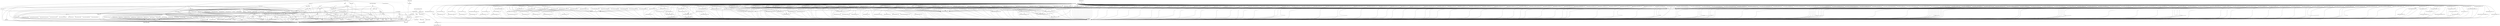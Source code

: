 digraph depends {
    node [shape=plaintext]
"angstrom-feed-configs" -> "opkg" [style=dotted]
"angstrom-packagegroup-boot" -> "angstrom-version"
"angstrom-packagegroup-boot" -> "packagegroup-boot"
"avahi-daemon" -> "base-files"
"avahi-daemon" -> "base-passwd"
"avahi-daemon" -> "libavahi-common3"
"avahi-daemon" -> "libavahi-core7"
"avahi-daemon" -> "libc6"
"avahi-daemon" -> "libcap2"
"avahi-daemon" -> "libdaemon0"
"avahi-daemon" -> "libdbus-1-3"
"avahi-daemon" -> "libexpat1"
"avahi-daemon" -> "libnss-mdns" [style=dotted]
"avahi-daemon" -> "shadow"
"avahi-utils" -> "libavahi-client3"
"avahi-utils" -> "libavahi-common3"
"avahi-utils" -> "libc6"
"bluez5" -> "libc6"
"bluez5" -> "libdbus-1-3"
"bluez5" -> "libglib-2.0-0"
"bluez5" -> "libreadline7"
"bluez5" -> "libudev1"
"busybox" -> "busybox-syslog" [style=dotted]
"busybox" -> "busybox-udhcpc" [style=dotted]
"busybox" -> "libc6"
"busybox" -> "update-alternatives-opkg"
"ca-certificates" -> "openssl"
"cpufreq-tweaks" -> "cpufrequtils"
"cpufrequtils" -> "libc6"
"dbus-1" -> "base-files"
"dbus-1" -> "base-passwd"
"dbus-1" -> "libc6"
"dbus-1" -> "libdbus-1-3"
"dbus-1" -> "libexpat1"
"dbus-1" -> "libsystemd0"
"dbus-1" -> "libx11-6"
"dbus-1" -> "shadow"
"e2fsprogs-e2fsck" -> "libblkid1"
"e2fsprogs-e2fsck" -> "libc6"
"e2fsprogs-e2fsck" -> "libcom-err2"
"e2fsprogs-e2fsck" -> "libe2p2"
"e2fsprogs-e2fsck" -> "libext2fs2"
"e2fsprogs-e2fsck" -> "libuuid1"
"fixmac" -> "ranpwd"
"htop" -> "libc6"
"htop" -> "libncursesw5"
"htop" -> "libtinfo5"
"htop" -> "ncurses-terminfo"
"iptables" -> "kernel-module-iptable-filter" [style=dotted]
"iptables" -> "kernel-module-iptable-nat" [style=dotted]
"iptables" -> "kernel-module-ip-tables" [style=dotted]
"iptables" -> "kernel-module-ipt-masquerade" [style=dotted]
"iptables" -> "kernel-module-nf-conntrack-ipv4" [style=dotted]
"iptables" -> "kernel-module-nf-conntrack" [style=dotted]
"iptables" -> "kernel-module-nf-defrag-ipv4" [style=dotted]
"iptables" -> "kernel-module-nf-nat" [style=dotted]
"iptables" -> "kernel-module-x-tables" [style=dotted]
"iptables" -> "libc6"
"iw" -> "libc6"
"iw" -> "libnl-3-200"
"iw" -> "libnl-genl-3-200"
"kernel-4.16.0" -> "kernel-image-4.16.0"
"kernel-image-4.16.0" -> "kernel-image-image-4.16.0"
"kernel" -> "kernel-4.16.0"
"kernel-module-8021q-4.16.0" -> "kernel-4.16.0"
"kernel-module-8021q-4.16.0" -> "kernel-module-garp-4.16.0"
"kernel-module-8021q-4.16.0" -> "kernel-module-mrp-4.16.0"
"kernel-module-adv7511-4.16.0" -> "kernel-4.16.0"
"kernel-module-adv7511-4.16.0" -> "kernel-module-cec-4.16.0"
"kernel-module-arc4-4.16.0" -> "kernel-4.16.0"
"kernel-module-asix-4.16.0" -> "kernel-4.16.0"
"kernel-module-asix-4.16.0" -> "kernel-module-usbnet-4.16.0"
"kernel-module-at25-4.16.0" -> "kernel-4.16.0"
"kernel-module-authenc-4.16.0" -> "kernel-4.16.0"
"kernel-module-authencesn-4.16.0" -> "kernel-4.16.0"
"kernel-module-authencesn-4.16.0" -> "kernel-module-authenc-4.16.0"
"kernel-module-ax88179-178a-4.16.0" -> "kernel-4.16.0"
"kernel-module-ax88179-178a-4.16.0" -> "kernel-module-usbnet-4.16.0"
"kernel-module-bluetooth-4.16.0" -> "kernel-4.16.0"
"kernel-module-bluetooth-4.16.0" -> "kernel-module-ecdh-generic-4.16.0"
"kernel-module-bluetooth-4.16.0" -> "kernel-module-rfkill-4.16.0"
"kernel-module-brcmfmac-4.16.0" -> "kernel-4.16.0"
"kernel-module-brcmfmac-4.16.0" -> "kernel-module-brcmutil-4.16.0"
"kernel-module-brcmfmac-4.16.0" -> "kernel-module-cfg80211-4.16.0"
"kernel-module-brcmutil-4.16.0" -> "kernel-4.16.0"
"kernel-module-bridge-4.16.0" -> "kernel-4.16.0"
"kernel-module-bridge-4.16.0" -> "kernel-module-ipv6-4.16.0"
"kernel-module-bridge-4.16.0" -> "kernel-module-llc-4.16.0"
"kernel-module-bridge-4.16.0" -> "kernel-module-stp-4.16.0"
"kernel-module-br-netfilter-4.16.0" -> "kernel-4.16.0"
"kernel-module-br-netfilter-4.16.0" -> "kernel-module-bridge-4.16.0"
"kernel-module-btrfs-4.16.0" -> "kernel-4.16.0"
"kernel-module-btrfs-4.16.0" -> "kernel-module-lzo-compress-4.16.0"
"kernel-module-btrfs-4.16.0" -> "kernel-module-raid6-pq-4.16.0"
"kernel-module-btrfs-4.16.0" -> "kernel-module-xor-4.16.0"
"kernel-module-btrfs-4.16.0" -> "kernel-module-zlib-deflate-4.16.0"
"kernel-module-btrfs-4.16.0" -> "kernel-module-zstd-compress-4.16.0"
"kernel-module-btrfs-4.16.0" -> "kernel-module-zstd-decompress-4.16.0"
"kernel-module-ccm-4.16.0" -> "kernel-4.16.0"
"kernel-module-cdc-ether-4.16.0" -> "kernel-4.16.0"
"kernel-module-cdc-ether-4.16.0" -> "kernel-module-usbnet-4.16.0"
"kernel-module-cdc-ncm-4.16.0" -> "kernel-4.16.0"
"kernel-module-cdc-ncm-4.16.0" -> "kernel-module-usbnet-4.16.0"
"kernel-module-cdc-subset-4.16.0" -> "kernel-4.16.0"
"kernel-module-cdc-subset-4.16.0" -> "kernel-module-usbnet-4.16.0"
"kernel-module-cec-4.16.0" -> "kernel-4.16.0"
"kernel-module-cfg80211-4.16.0" -> "kernel-4.16.0"
"kernel-module-cfg80211-4.16.0" -> "kernel-module-rfkill-4.16.0"
"kernel-module-ch7006-4.16.0" -> "kernel-4.16.0"
"kernel-module-cmac-4.16.0" -> "kernel-4.16.0"
"kernel-module-crypto-engine-4.16.0" -> "kernel-4.16.0"
"kernel-module-ctr-4.16.0" -> "kernel-4.16.0"
"kernel-module-cuse-4.16.0" -> "kernel-4.16.0"
"kernel-module-cuse-4.16.0" -> "kernel-module-fuse-4.16.0"
"kernel-module-dm9601-4.16.0" -> "kernel-4.16.0"
"kernel-module-dm9601-4.16.0" -> "kernel-module-usbnet-4.16.0"
"kernel-module-dvb-core-4.16.0" -> "kernel-4.16.0"
"kernel-module-ecb-4.16.0" -> "kernel-4.16.0"
"kernel-module-ecdh-generic-4.16.0" -> "kernel-4.16.0"
"kernel-module-fuse-4.16.0" -> "kernel-4.16.0"
"kernel-module-garp-4.16.0" -> "kernel-4.16.0"
"kernel-module-garp-4.16.0" -> "kernel-module-llc-4.16.0"
"kernel-module-garp-4.16.0" -> "kernel-module-stp-4.16.0"
"kernel-module-gcm-4.16.0" -> "kernel-4.16.0"
"kernel-module-ghash-generic-4.16.0" -> "kernel-4.16.0"
"kernel-module-gpu-sched-4.16.0" -> "kernel-4.16.0"
"kernel-module-hci-uart-4.16.0" -> "kernel-4.16.0"
"kernel-module-hci-uart-4.16.0" -> "kernel-module-bluetooth-4.16.0"
"kernel-module-hidp-4.16.0" -> "kernel-4.16.0"
"kernel-module-hidp-4.16.0" -> "kernel-module-bluetooth-4.16.0"
"kernel-module-ina2xx-4.16.0" -> "kernel-4.16.0"
"kernel-module-ip6table-filter-4.16.0" -> "kernel-4.16.0"
"kernel-module-ip6table-filter-4.16.0" -> "kernel-module-ip6-tables-4.16.0"
"kernel-module-ip6table-filter-4.16.0" -> "kernel-module-x-tables-4.16.0"
"kernel-module-ip6table-mangle-4.16.0" -> "kernel-4.16.0"
"kernel-module-ip6table-mangle-4.16.0" -> "kernel-module-ip6-tables-4.16.0"
"kernel-module-ip6table-mangle-4.16.0" -> "kernel-module-ipv6-4.16.0"
"kernel-module-ip6table-mangle-4.16.0" -> "kernel-module-x-tables-4.16.0"
"kernel-module-ip6table-nat-4.16.0" -> "kernel-4.16.0"
"kernel-module-ip6table-nat-4.16.0" -> "kernel-module-ip6-tables-4.16.0"
"kernel-module-ip6table-nat-4.16.0" -> "kernel-module-nf-nat-ipv6-4.16.0"
"kernel-module-ip6-tables-4.16.0" -> "kernel-4.16.0"
"kernel-module-ip6-tables-4.16.0" -> "kernel-module-x-tables-4.16.0"
"kernel-module-ip6t-masquerade-4.16.0" -> "kernel-4.16.0"
"kernel-module-ip6t-masquerade-4.16.0" -> "kernel-module-nf-conntrack-4.16.0"
"kernel-module-ip6t-masquerade-4.16.0" -> "kernel-module-nf-nat-masquerade-ipv6-4.16.0"
"kernel-module-ip6t-masquerade-4.16.0" -> "kernel-module-x-tables-4.16.0"
"kernel-module-ip6t-reject-4.16.0" -> "kernel-4.16.0"
"kernel-module-ip6t-reject-4.16.0" -> "kernel-module-nf-reject-ipv6-4.16.0"
"kernel-module-ip6t-reject-4.16.0" -> "kernel-module-x-tables-4.16.0"
"kernel-module-iptable-filter-4.16.0" -> "kernel-4.16.0"
"kernel-module-iptable-filter-4.16.0" -> "kernel-module-ip-tables-4.16.0"
"kernel-module-iptable-filter-4.16.0" -> "kernel-module-x-tables-4.16.0"
"kernel-module-iptable-mangle-4.16.0" -> "kernel-4.16.0"
"kernel-module-iptable-mangle-4.16.0" -> "kernel-module-ip-tables-4.16.0"
"kernel-module-iptable-mangle-4.16.0" -> "kernel-module-x-tables-4.16.0"
"kernel-module-iptable-nat-4.16.0" -> "kernel-4.16.0"
"kernel-module-iptable-nat-4.16.0" -> "kernel-module-ip-tables-4.16.0"
"kernel-module-iptable-nat-4.16.0" -> "kernel-module-nf-nat-ipv4-4.16.0"
"kernel-module-ip-tables-4.16.0" -> "kernel-4.16.0"
"kernel-module-ip-tables-4.16.0" -> "kernel-module-x-tables-4.16.0"
"kernel-module-ipt-masquerade-4.16.0" -> "kernel-4.16.0"
"kernel-module-ipt-masquerade-4.16.0" -> "kernel-module-nf-conntrack-4.16.0"
"kernel-module-ipt-masquerade-4.16.0" -> "kernel-module-nf-nat-masquerade-ipv4-4.16.0"
"kernel-module-ipt-masquerade-4.16.0" -> "kernel-module-x-tables-4.16.0"
"kernel-module-ipt-reject-4.16.0" -> "kernel-4.16.0"
"kernel-module-ipt-reject-4.16.0" -> "kernel-module-nf-reject-ipv4-4.16.0"
"kernel-module-ipt-reject-4.16.0" -> "kernel-module-x-tables-4.16.0"
"kernel-module-ip-tunnel-4.16.0" -> "kernel-4.16.0"
"kernel-module-ipv6-4.16.0" -> "kernel-4.16.0"
"kernel-module-ir-jvc-decoder-4.16.0" -> "kernel-4.16.0"
"kernel-module-ir-jvc-decoder-4.16.0" -> "kernel-module-rc-core-4.16.0"
"kernel-module-ir-kbd-i2c-4.16.0" -> "kernel-4.16.0"
"kernel-module-ir-kbd-i2c-4.16.0" -> "kernel-module-rc-core-4.16.0"
"kernel-module-ir-mce-kbd-decoder-4.16.0" -> "kernel-4.16.0"
"kernel-module-ir-mce-kbd-decoder-4.16.0" -> "kernel-module-rc-core-4.16.0"
"kernel-module-ir-nec-decoder-4.16.0" -> "kernel-4.16.0"
"kernel-module-ir-nec-decoder-4.16.0" -> "kernel-module-rc-core-4.16.0"
"kernel-module-ir-rc5-decoder-4.16.0" -> "kernel-4.16.0"
"kernel-module-ir-rc5-decoder-4.16.0" -> "kernel-module-rc-core-4.16.0"
"kernel-module-ir-rc6-decoder-4.16.0" -> "kernel-4.16.0"
"kernel-module-ir-rc6-decoder-4.16.0" -> "kernel-module-rc-core-4.16.0"
"kernel-module-ir-sanyo-decoder-4.16.0" -> "kernel-4.16.0"
"kernel-module-ir-sanyo-decoder-4.16.0" -> "kernel-module-rc-core-4.16.0"
"kernel-module-ir-sharp-decoder-4.16.0" -> "kernel-4.16.0"
"kernel-module-ir-sharp-decoder-4.16.0" -> "kernel-module-rc-core-4.16.0"
"kernel-module-ir-sony-decoder-4.16.0" -> "kernel-4.16.0"
"kernel-module-ir-sony-decoder-4.16.0" -> "kernel-module-rc-core-4.16.0"
"kernel-module-ir-xmp-decoder-4.16.0" -> "kernel-4.16.0"
"kernel-module-ir-xmp-decoder-4.16.0" -> "kernel-module-rc-core-4.16.0"
"kernel-module-libcrc32c-4.16.0" -> "kernel-4.16.0"
"kernel-module-lima-4.16.0" -> "kernel-4.16.0"
"kernel-module-lima-4.16.0" -> "kernel-module-gpu-sched-4.16.0"
"kernel-module-llc-4.16.0" -> "kernel-4.16.0"
"kernel-module-lm90-4.16.0" -> "kernel-4.16.0"
"kernel-module-lzo-compress-4.16.0" -> "kernel-4.16.0"
"kernel-module-mac80211-4.16.0" -> "kernel-4.16.0"
"kernel-module-mac80211-4.16.0" -> "kernel-module-cfg80211-4.16.0"
"kernel-module-macvlan-4.16.0" -> "kernel-4.16.0"
"kernel-module-macvtap-4.16.0" -> "kernel-4.16.0"
"kernel-module-macvtap-4.16.0" -> "kernel-module-macvlan-4.16.0"
"kernel-module-macvtap-4.16.0" -> "kernel-module-tap-4.16.0"
"kernel-module-mc44s803-4.16.0" -> "kernel-4.16.0"
"kernel-module-mcs7830-4.16.0" -> "kernel-4.16.0"
"kernel-module-mcs7830-4.16.0" -> "kernel-module-usbnet-4.16.0"
"kernel-module-media-4.16.0" -> "kernel-4.16.0"
"kernel-module-meson-gxbb-wdt-4.16.0" -> "kernel-4.16.0"
"kernel-module-meson-ir-4.16.0" -> "kernel-4.16.0"
"kernel-module-meson-ir-4.16.0" -> "kernel-module-rc-core-4.16.0"
"kernel-module-meson-rng-4.16.0" -> "kernel-4.16.0"
"kernel-module-meson-rng-4.16.0" -> "kernel-module-rng-core-4.16.0"
"kernel-module-meson-wdt-4.16.0" -> "kernel-4.16.0"
"kernel-module-mrp-4.16.0" -> "kernel-4.16.0"
"kernel-module-mt20xx-4.16.0" -> "kernel-4.16.0"
"kernel-module-nbd-4.16.0" -> "kernel-4.16.0"
"kernel-module-net1080-4.16.0" -> "kernel-4.16.0"
"kernel-module-net1080-4.16.0" -> "kernel-module-usbnet-4.16.0"
"kernel-module-nf-conntrack-4.16.0" -> "kernel-4.16.0"
"kernel-module-nf-conntrack-4.16.0" -> "kernel-module-libcrc32c-4.16.0"
"kernel-module-nf-conntrack-ipv4-4.16.0" -> "kernel-4.16.0"
"kernel-module-nf-conntrack-ipv4-4.16.0" -> "kernel-module-nf-conntrack-4.16.0"
"kernel-module-nf-conntrack-ipv4-4.16.0" -> "kernel-module-nf-defrag-ipv4-4.16.0"
"kernel-module-nf-conntrack-ipv6-4.16.0" -> "kernel-4.16.0"
"kernel-module-nf-conntrack-ipv6-4.16.0" -> "kernel-module-ipv6-4.16.0"
"kernel-module-nf-conntrack-ipv6-4.16.0" -> "kernel-module-nf-conntrack-4.16.0"
"kernel-module-nf-conntrack-ipv6-4.16.0" -> "kernel-module-nf-defrag-ipv6-4.16.0"
"kernel-module-nf-defrag-ipv4-4.16.0" -> "kernel-4.16.0"
"kernel-module-nf-defrag-ipv6-4.16.0" -> "kernel-4.16.0"
"kernel-module-nf-defrag-ipv6-4.16.0" -> "kernel-module-ipv6-4.16.0"
"kernel-module-nf-log-common-4.16.0" -> "kernel-4.16.0"
"kernel-module-nf-log-ipv4-4.16.0" -> "kernel-4.16.0"
"kernel-module-nf-log-ipv4-4.16.0" -> "kernel-module-nf-log-common-4.16.0"
"kernel-module-nf-log-ipv6-4.16.0" -> "kernel-4.16.0"
"kernel-module-nf-log-ipv6-4.16.0" -> "kernel-module-nf-log-common-4.16.0"
"kernel-module-nf-nat-4.16.0" -> "kernel-4.16.0"
"kernel-module-nf-nat-4.16.0" -> "kernel-module-libcrc32c-4.16.0"
"kernel-module-nf-nat-4.16.0" -> "kernel-module-nf-conntrack-4.16.0"
"kernel-module-nf-nat-ipv4-4.16.0" -> "kernel-4.16.0"
"kernel-module-nf-nat-ipv4-4.16.0" -> "kernel-module-nf-conntrack-4.16.0"
"kernel-module-nf-nat-ipv4-4.16.0" -> "kernel-module-nf-nat-4.16.0"
"kernel-module-nf-nat-ipv6-4.16.0" -> "kernel-4.16.0"
"kernel-module-nf-nat-ipv6-4.16.0" -> "kernel-module-ipv6-4.16.0"
"kernel-module-nf-nat-ipv6-4.16.0" -> "kernel-module-nf-conntrack-4.16.0"
"kernel-module-nf-nat-ipv6-4.16.0" -> "kernel-module-nf-nat-4.16.0"
"kernel-module-nf-nat-masquerade-ipv4-4.16.0" -> "kernel-4.16.0"
"kernel-module-nf-nat-masquerade-ipv4-4.16.0" -> "kernel-module-nf-conntrack-4.16.0"
"kernel-module-nf-nat-masquerade-ipv4-4.16.0" -> "kernel-module-nf-nat-4.16.0"
"kernel-module-nf-nat-masquerade-ipv6-4.16.0" -> "kernel-4.16.0"
"kernel-module-nf-nat-masquerade-ipv6-4.16.0" -> "kernel-module-ipv6-4.16.0"
"kernel-module-nf-nat-masquerade-ipv6-4.16.0" -> "kernel-module-nf-conntrack-4.16.0"
"kernel-module-nf-nat-masquerade-ipv6-4.16.0" -> "kernel-module-nf-nat-4.16.0"
"kernel-module-nf-reject-ipv4-4.16.0" -> "kernel-4.16.0"
"kernel-module-nf-reject-ipv6-4.16.0" -> "kernel-4.16.0"
"kernel-module-nf-reject-ipv6-4.16.0" -> "kernel-module-ipv6-4.16.0"
"kernel-module-nfs-layout-flexfiles-4.16.0" -> "kernel-4.16.0"
"kernel-module-overlay-4.16.0" -> "kernel-4.16.0"
"kernel-module-p8022-4.16.0" -> "kernel-4.16.0"
"kernel-module-p8022-4.16.0" -> "kernel-module-llc-4.16.0"
"kernel-module-pegasus-4.16.0" -> "kernel-4.16.0"
"kernel-module-plusb-4.16.0" -> "kernel-4.16.0"
"kernel-module-plusb-4.16.0" -> "kernel-module-usbnet-4.16.0"
"kernel-module-psnap-4.16.0" -> "kernel-4.16.0"
"kernel-module-psnap-4.16.0" -> "kernel-module-llc-4.16.0"
"kernel-module-pwm-meson-4.16.0" -> "kernel-4.16.0"
"kernel-module-r8152-4.16.0" -> "kernel-4.16.0"
"kernel-module-raid6-pq-4.16.0" -> "kernel-4.16.0"
"kernel-module-rc-adstech-dvb-t-pci-4.16.0" -> "kernel-4.16.0"
"kernel-module-rc-adstech-dvb-t-pci-4.16.0" -> "kernel-module-rc-core-4.16.0"
"kernel-module-rc-alink-dtu-m-4.16.0" -> "kernel-4.16.0"
"kernel-module-rc-alink-dtu-m-4.16.0" -> "kernel-module-rc-core-4.16.0"
"kernel-module-rc-anysee-4.16.0" -> "kernel-4.16.0"
"kernel-module-rc-anysee-4.16.0" -> "kernel-module-rc-core-4.16.0"
"kernel-module-rc-apac-viewcomp-4.16.0" -> "kernel-4.16.0"
"kernel-module-rc-apac-viewcomp-4.16.0" -> "kernel-module-rc-core-4.16.0"
"kernel-module-rc-astrometa-t2hybrid-4.16.0" -> "kernel-4.16.0"
"kernel-module-rc-astrometa-t2hybrid-4.16.0" -> "kernel-module-rc-core-4.16.0"
"kernel-module-rc-asus-pc39-4.16.0" -> "kernel-4.16.0"
"kernel-module-rc-asus-pc39-4.16.0" -> "kernel-module-rc-core-4.16.0"
"kernel-module-rc-asus-ps3-100-4.16.0" -> "kernel-4.16.0"
"kernel-module-rc-asus-ps3-100-4.16.0" -> "kernel-module-rc-core-4.16.0"
"kernel-module-rc-ati-tv-wonder-hd-600-4.16.0" -> "kernel-4.16.0"
"kernel-module-rc-ati-tv-wonder-hd-600-4.16.0" -> "kernel-module-rc-core-4.16.0"
"kernel-module-rc-ati-x10-4.16.0" -> "kernel-4.16.0"
"kernel-module-rc-ati-x10-4.16.0" -> "kernel-module-rc-core-4.16.0"
"kernel-module-rc-avermedia-4.16.0" -> "kernel-4.16.0"
"kernel-module-rc-avermedia-4.16.0" -> "kernel-module-rc-core-4.16.0"
"kernel-module-rc-avermedia-a16d-4.16.0" -> "kernel-4.16.0"
"kernel-module-rc-avermedia-a16d-4.16.0" -> "kernel-module-rc-core-4.16.0"
"kernel-module-rc-avermedia-cardbus-4.16.0" -> "kernel-4.16.0"
"kernel-module-rc-avermedia-cardbus-4.16.0" -> "kernel-module-rc-core-4.16.0"
"kernel-module-rc-avermedia-dvbt-4.16.0" -> "kernel-4.16.0"
"kernel-module-rc-avermedia-dvbt-4.16.0" -> "kernel-module-rc-core-4.16.0"
"kernel-module-rc-avermedia-m135a-4.16.0" -> "kernel-4.16.0"
"kernel-module-rc-avermedia-m135a-4.16.0" -> "kernel-module-rc-core-4.16.0"
"kernel-module-rc-avermedia-m733a-rm-k6-4.16.0" -> "kernel-4.16.0"
"kernel-module-rc-avermedia-m733a-rm-k6-4.16.0" -> "kernel-module-rc-core-4.16.0"
"kernel-module-rc-avermedia-rm-ks-4.16.0" -> "kernel-4.16.0"
"kernel-module-rc-avermedia-rm-ks-4.16.0" -> "kernel-module-rc-core-4.16.0"
"kernel-module-rc-avertv-303-4.16.0" -> "kernel-4.16.0"
"kernel-module-rc-avertv-303-4.16.0" -> "kernel-module-rc-core-4.16.0"
"kernel-module-rc-azurewave-ad-tu700-4.16.0" -> "kernel-4.16.0"
"kernel-module-rc-azurewave-ad-tu700-4.16.0" -> "kernel-module-rc-core-4.16.0"
"kernel-module-rc-behold-4.16.0" -> "kernel-4.16.0"
"kernel-module-rc-behold-4.16.0" -> "kernel-module-rc-core-4.16.0"
"kernel-module-rc-behold-columbus-4.16.0" -> "kernel-4.16.0"
"kernel-module-rc-behold-columbus-4.16.0" -> "kernel-module-rc-core-4.16.0"
"kernel-module-rc-budget-ci-old-4.16.0" -> "kernel-4.16.0"
"kernel-module-rc-budget-ci-old-4.16.0" -> "kernel-module-rc-core-4.16.0"
"kernel-module-rc-cec-4.16.0" -> "kernel-4.16.0"
"kernel-module-rc-cec-4.16.0" -> "kernel-module-rc-core-4.16.0"
"kernel-module-rc-cinergy-1400-4.16.0" -> "kernel-4.16.0"
"kernel-module-rc-cinergy-1400-4.16.0" -> "kernel-module-rc-core-4.16.0"
"kernel-module-rc-cinergy-4.16.0" -> "kernel-4.16.0"
"kernel-module-rc-cinergy-4.16.0" -> "kernel-module-rc-core-4.16.0"
"kernel-module-rc-core-4.16.0" -> "kernel-4.16.0"
"kernel-module-rc-d680-dmb-4.16.0" -> "kernel-4.16.0"
"kernel-module-rc-d680-dmb-4.16.0" -> "kernel-module-rc-core-4.16.0"
"kernel-module-rc-delock-61959-4.16.0" -> "kernel-4.16.0"
"kernel-module-rc-delock-61959-4.16.0" -> "kernel-module-rc-core-4.16.0"
"kernel-module-rc-dib0700-nec-4.16.0" -> "kernel-4.16.0"
"kernel-module-rc-dib0700-nec-4.16.0" -> "kernel-module-rc-core-4.16.0"
"kernel-module-rc-dib0700-rc5-4.16.0" -> "kernel-4.16.0"
"kernel-module-rc-dib0700-rc5-4.16.0" -> "kernel-module-rc-core-4.16.0"
"kernel-module-rc-digitalnow-tinytwin-4.16.0" -> "kernel-4.16.0"
"kernel-module-rc-digitalnow-tinytwin-4.16.0" -> "kernel-module-rc-core-4.16.0"
"kernel-module-rc-digittrade-4.16.0" -> "kernel-4.16.0"
"kernel-module-rc-digittrade-4.16.0" -> "kernel-module-rc-core-4.16.0"
"kernel-module-rc-dm1105-nec-4.16.0" -> "kernel-4.16.0"
"kernel-module-rc-dm1105-nec-4.16.0" -> "kernel-module-rc-core-4.16.0"
"kernel-module-rc-dntv-live-dvb-t-4.16.0" -> "kernel-4.16.0"
"kernel-module-rc-dntv-live-dvb-t-4.16.0" -> "kernel-module-rc-core-4.16.0"
"kernel-module-rc-dntv-live-dvbt-pro-4.16.0" -> "kernel-4.16.0"
"kernel-module-rc-dntv-live-dvbt-pro-4.16.0" -> "kernel-module-rc-core-4.16.0"
"kernel-module-rc-dtt200u-4.16.0" -> "kernel-4.16.0"
"kernel-module-rc-dtt200u-4.16.0" -> "kernel-module-rc-core-4.16.0"
"kernel-module-rc-dvbsky-4.16.0" -> "kernel-4.16.0"
"kernel-module-rc-dvbsky-4.16.0" -> "kernel-module-rc-core-4.16.0"
"kernel-module-rc-dvico-mce-4.16.0" -> "kernel-4.16.0"
"kernel-module-rc-dvico-mce-4.16.0" -> "kernel-module-rc-core-4.16.0"
"kernel-module-rc-dvico-portable-4.16.0" -> "kernel-4.16.0"
"kernel-module-rc-dvico-portable-4.16.0" -> "kernel-module-rc-core-4.16.0"
"kernel-module-rc-em-terratec-4.16.0" -> "kernel-4.16.0"
"kernel-module-rc-em-terratec-4.16.0" -> "kernel-module-rc-core-4.16.0"
"kernel-module-rc-encore-enltv2-4.16.0" -> "kernel-4.16.0"
"kernel-module-rc-encore-enltv2-4.16.0" -> "kernel-module-rc-core-4.16.0"
"kernel-module-rc-encore-enltv-4.16.0" -> "kernel-4.16.0"
"kernel-module-rc-encore-enltv-4.16.0" -> "kernel-module-rc-core-4.16.0"
"kernel-module-rc-encore-enltv-fm53-4.16.0" -> "kernel-4.16.0"
"kernel-module-rc-encore-enltv-fm53-4.16.0" -> "kernel-module-rc-core-4.16.0"
"kernel-module-rc-evga-indtube-4.16.0" -> "kernel-4.16.0"
"kernel-module-rc-evga-indtube-4.16.0" -> "kernel-module-rc-core-4.16.0"
"kernel-module-rc-eztv-4.16.0" -> "kernel-4.16.0"
"kernel-module-rc-eztv-4.16.0" -> "kernel-module-rc-core-4.16.0"
"kernel-module-rc-flydvb-4.16.0" -> "kernel-4.16.0"
"kernel-module-rc-flydvb-4.16.0" -> "kernel-module-rc-core-4.16.0"
"kernel-module-rc-flyvideo-4.16.0" -> "kernel-4.16.0"
"kernel-module-rc-flyvideo-4.16.0" -> "kernel-module-rc-core-4.16.0"
"kernel-module-rc-fusionhdtv-mce-4.16.0" -> "kernel-4.16.0"
"kernel-module-rc-fusionhdtv-mce-4.16.0" -> "kernel-module-rc-core-4.16.0"
"kernel-module-rc-gadmei-rm008z-4.16.0" -> "kernel-4.16.0"
"kernel-module-rc-gadmei-rm008z-4.16.0" -> "kernel-module-rc-core-4.16.0"
"kernel-module-rc-geekbox-4.16.0" -> "kernel-4.16.0"
"kernel-module-rc-geekbox-4.16.0" -> "kernel-module-rc-core-4.16.0"
"kernel-module-rc-genius-tvgo-a11mce-4.16.0" -> "kernel-4.16.0"
"kernel-module-rc-genius-tvgo-a11mce-4.16.0" -> "kernel-module-rc-core-4.16.0"
"kernel-module-rc-gotview7135-4.16.0" -> "kernel-4.16.0"
"kernel-module-rc-gotview7135-4.16.0" -> "kernel-module-rc-core-4.16.0"
"kernel-module-rc-hauppauge-4.16.0" -> "kernel-4.16.0"
"kernel-module-rc-hauppauge-4.16.0" -> "kernel-module-rc-core-4.16.0"
"kernel-module-rc-hisi-poplar-4.16.0" -> "kernel-4.16.0"
"kernel-module-rc-hisi-poplar-4.16.0" -> "kernel-module-rc-core-4.16.0"
"kernel-module-rc-hisi-tv-demo-4.16.0" -> "kernel-4.16.0"
"kernel-module-rc-hisi-tv-demo-4.16.0" -> "kernel-module-rc-core-4.16.0"
"kernel-module-rc-imon-mce-4.16.0" -> "kernel-4.16.0"
"kernel-module-rc-imon-mce-4.16.0" -> "kernel-module-rc-core-4.16.0"
"kernel-module-rc-imon-pad-4.16.0" -> "kernel-4.16.0"
"kernel-module-rc-imon-pad-4.16.0" -> "kernel-module-rc-core-4.16.0"
"kernel-module-rc-iodata-bctv7e-4.16.0" -> "kernel-4.16.0"
"kernel-module-rc-iodata-bctv7e-4.16.0" -> "kernel-module-rc-core-4.16.0"
"kernel-module-rc-it913x-v1-4.16.0" -> "kernel-4.16.0"
"kernel-module-rc-it913x-v1-4.16.0" -> "kernel-module-rc-core-4.16.0"
"kernel-module-rc-it913x-v2-4.16.0" -> "kernel-4.16.0"
"kernel-module-rc-it913x-v2-4.16.0" -> "kernel-module-rc-core-4.16.0"
"kernel-module-rc-kaiomy-4.16.0" -> "kernel-4.16.0"
"kernel-module-rc-kaiomy-4.16.0" -> "kernel-module-rc-core-4.16.0"
"kernel-module-rc-kworld-315u-4.16.0" -> "kernel-4.16.0"
"kernel-module-rc-kworld-315u-4.16.0" -> "kernel-module-rc-core-4.16.0"
"kernel-module-rc-kworld-pc150u-4.16.0" -> "kernel-4.16.0"
"kernel-module-rc-kworld-pc150u-4.16.0" -> "kernel-module-rc-core-4.16.0"
"kernel-module-rc-kworld-plus-tv-analog-4.16.0" -> "kernel-4.16.0"
"kernel-module-rc-kworld-plus-tv-analog-4.16.0" -> "kernel-module-rc-core-4.16.0"
"kernel-module-rc-leadtek-y04g0051-4.16.0" -> "kernel-4.16.0"
"kernel-module-rc-leadtek-y04g0051-4.16.0" -> "kernel-module-rc-core-4.16.0"
"kernel-module-rc-lme2510-4.16.0" -> "kernel-4.16.0"
"kernel-module-rc-lme2510-4.16.0" -> "kernel-module-rc-core-4.16.0"
"kernel-module-rc-manli-4.16.0" -> "kernel-4.16.0"
"kernel-module-rc-manli-4.16.0" -> "kernel-module-rc-core-4.16.0"
"kernel-module-rc-medion-x10-4.16.0" -> "kernel-4.16.0"
"kernel-module-rc-medion-x10-4.16.0" -> "kernel-module-rc-core-4.16.0"
"kernel-module-rc-medion-x10-digitainer-4.16.0" -> "kernel-4.16.0"
"kernel-module-rc-medion-x10-digitainer-4.16.0" -> "kernel-module-rc-core-4.16.0"
"kernel-module-rc-medion-x10-or2x-4.16.0" -> "kernel-4.16.0"
"kernel-module-rc-medion-x10-or2x-4.16.0" -> "kernel-module-rc-core-4.16.0"
"kernel-module-rc-msi-digivox-ii-4.16.0" -> "kernel-4.16.0"
"kernel-module-rc-msi-digivox-ii-4.16.0" -> "kernel-module-rc-core-4.16.0"
"kernel-module-rc-msi-digivox-iii-4.16.0" -> "kernel-4.16.0"
"kernel-module-rc-msi-digivox-iii-4.16.0" -> "kernel-module-rc-core-4.16.0"
"kernel-module-rc-msi-tvanywhere-4.16.0" -> "kernel-4.16.0"
"kernel-module-rc-msi-tvanywhere-4.16.0" -> "kernel-module-rc-core-4.16.0"
"kernel-module-rc-msi-tvanywhere-plus-4.16.0" -> "kernel-4.16.0"
"kernel-module-rc-msi-tvanywhere-plus-4.16.0" -> "kernel-module-rc-core-4.16.0"
"kernel-module-rc-nebula-4.16.0" -> "kernel-4.16.0"
"kernel-module-rc-nebula-4.16.0" -> "kernel-module-rc-core-4.16.0"
"kernel-module-rc-nec-terratec-cinergy-xs-4.16.0" -> "kernel-4.16.0"
"kernel-module-rc-nec-terratec-cinergy-xs-4.16.0" -> "kernel-module-rc-core-4.16.0"
"kernel-module-rc-norwood-4.16.0" -> "kernel-4.16.0"
"kernel-module-rc-norwood-4.16.0" -> "kernel-module-rc-core-4.16.0"
"kernel-module-rc-npgtech-4.16.0" -> "kernel-4.16.0"
"kernel-module-rc-npgtech-4.16.0" -> "kernel-module-rc-core-4.16.0"
"kernel-module-rc-pctv-sedna-4.16.0" -> "kernel-4.16.0"
"kernel-module-rc-pctv-sedna-4.16.0" -> "kernel-module-rc-core-4.16.0"
"kernel-module-rc-pinnacle-color-4.16.0" -> "kernel-4.16.0"
"kernel-module-rc-pinnacle-color-4.16.0" -> "kernel-module-rc-core-4.16.0"
"kernel-module-rc-pinnacle-grey-4.16.0" -> "kernel-4.16.0"
"kernel-module-rc-pinnacle-grey-4.16.0" -> "kernel-module-rc-core-4.16.0"
"kernel-module-rc-pinnacle-pctv-hd-4.16.0" -> "kernel-4.16.0"
"kernel-module-rc-pinnacle-pctv-hd-4.16.0" -> "kernel-module-rc-core-4.16.0"
"kernel-module-rc-pixelview-002t-4.16.0" -> "kernel-4.16.0"
"kernel-module-rc-pixelview-002t-4.16.0" -> "kernel-module-rc-core-4.16.0"
"kernel-module-rc-pixelview-4.16.0" -> "kernel-4.16.0"
"kernel-module-rc-pixelview-4.16.0" -> "kernel-module-rc-core-4.16.0"
"kernel-module-rc-pixelview-mk12-4.16.0" -> "kernel-4.16.0"
"kernel-module-rc-pixelview-mk12-4.16.0" -> "kernel-module-rc-core-4.16.0"
"kernel-module-rc-pixelview-new-4.16.0" -> "kernel-4.16.0"
"kernel-module-rc-pixelview-new-4.16.0" -> "kernel-module-rc-core-4.16.0"
"kernel-module-rc-powercolor-real-angel-4.16.0" -> "kernel-4.16.0"
"kernel-module-rc-powercolor-real-angel-4.16.0" -> "kernel-module-rc-core-4.16.0"
"kernel-module-rc-proteus-2309-4.16.0" -> "kernel-4.16.0"
"kernel-module-rc-proteus-2309-4.16.0" -> "kernel-module-rc-core-4.16.0"
"kernel-module-rc-purpletv-4.16.0" -> "kernel-4.16.0"
"kernel-module-rc-purpletv-4.16.0" -> "kernel-module-rc-core-4.16.0"
"kernel-module-rc-pv951-4.16.0" -> "kernel-4.16.0"
"kernel-module-rc-pv951-4.16.0" -> "kernel-module-rc-core-4.16.0"
"kernel-module-rc-rc6-mce-4.16.0" -> "kernel-4.16.0"
"kernel-module-rc-rc6-mce-4.16.0" -> "kernel-module-rc-core-4.16.0"
"kernel-module-rc-real-audio-220-32-keys-4.16.0" -> "kernel-4.16.0"
"kernel-module-rc-real-audio-220-32-keys-4.16.0" -> "kernel-module-rc-core-4.16.0"
"kernel-module-rc-reddo-4.16.0" -> "kernel-4.16.0"
"kernel-module-rc-reddo-4.16.0" -> "kernel-module-rc-core-4.16.0"
"kernel-module-rc-snapstream-firefly-4.16.0" -> "kernel-4.16.0"
"kernel-module-rc-snapstream-firefly-4.16.0" -> "kernel-module-rc-core-4.16.0"
"kernel-module-rc-streamzap-4.16.0" -> "kernel-4.16.0"
"kernel-module-rc-streamzap-4.16.0" -> "kernel-module-rc-core-4.16.0"
"kernel-module-rc-su3000-4.16.0" -> "kernel-4.16.0"
"kernel-module-rc-su3000-4.16.0" -> "kernel-module-rc-core-4.16.0"
"kernel-module-rc-tango-4.16.0" -> "kernel-4.16.0"
"kernel-module-rc-tango-4.16.0" -> "kernel-module-rc-core-4.16.0"
"kernel-module-rc-tbs-nec-4.16.0" -> "kernel-4.16.0"
"kernel-module-rc-tbs-nec-4.16.0" -> "kernel-module-rc-core-4.16.0"
"kernel-module-rc-technisat-ts35-4.16.0" -> "kernel-4.16.0"
"kernel-module-rc-technisat-ts35-4.16.0" -> "kernel-module-rc-core-4.16.0"
"kernel-module-rc-technisat-usb2-4.16.0" -> "kernel-4.16.0"
"kernel-module-rc-technisat-usb2-4.16.0" -> "kernel-module-rc-core-4.16.0"
"kernel-module-rc-terratec-cinergy-c-pci-4.16.0" -> "kernel-4.16.0"
"kernel-module-rc-terratec-cinergy-c-pci-4.16.0" -> "kernel-module-rc-core-4.16.0"
"kernel-module-rc-terratec-cinergy-s2-hd-4.16.0" -> "kernel-4.16.0"
"kernel-module-rc-terratec-cinergy-s2-hd-4.16.0" -> "kernel-module-rc-core-4.16.0"
"kernel-module-rc-terratec-cinergy-xs-4.16.0" -> "kernel-4.16.0"
"kernel-module-rc-terratec-cinergy-xs-4.16.0" -> "kernel-module-rc-core-4.16.0"
"kernel-module-rc-terratec-slim-2-4.16.0" -> "kernel-4.16.0"
"kernel-module-rc-terratec-slim-2-4.16.0" -> "kernel-module-rc-core-4.16.0"
"kernel-module-rc-terratec-slim-4.16.0" -> "kernel-4.16.0"
"kernel-module-rc-terratec-slim-4.16.0" -> "kernel-module-rc-core-4.16.0"
"kernel-module-rc-tevii-nec-4.16.0" -> "kernel-4.16.0"
"kernel-module-rc-tevii-nec-4.16.0" -> "kernel-module-rc-core-4.16.0"
"kernel-module-rc-tivo-4.16.0" -> "kernel-4.16.0"
"kernel-module-rc-tivo-4.16.0" -> "kernel-module-rc-core-4.16.0"
"kernel-module-rc-total-media-in-hand-02-4.16.0" -> "kernel-4.16.0"
"kernel-module-rc-total-media-in-hand-02-4.16.0" -> "kernel-module-rc-core-4.16.0"
"kernel-module-rc-total-media-in-hand-4.16.0" -> "kernel-4.16.0"
"kernel-module-rc-total-media-in-hand-4.16.0" -> "kernel-module-rc-core-4.16.0"
"kernel-module-rc-trekstor-4.16.0" -> "kernel-4.16.0"
"kernel-module-rc-trekstor-4.16.0" -> "kernel-module-rc-core-4.16.0"
"kernel-module-rc-tt-1500-4.16.0" -> "kernel-4.16.0"
"kernel-module-rc-tt-1500-4.16.0" -> "kernel-module-rc-core-4.16.0"
"kernel-module-rc-twinhan1027-4.16.0" -> "kernel-4.16.0"
"kernel-module-rc-twinhan1027-4.16.0" -> "kernel-module-rc-core-4.16.0"
"kernel-module-rc-twinhan-dtv-cab-ci-4.16.0" -> "kernel-4.16.0"
"kernel-module-rc-twinhan-dtv-cab-ci-4.16.0" -> "kernel-module-rc-core-4.16.0"
"kernel-module-rc-videomate-m1f-4.16.0" -> "kernel-4.16.0"
"kernel-module-rc-videomate-m1f-4.16.0" -> "kernel-module-rc-core-4.16.0"
"kernel-module-rc-videomate-s350-4.16.0" -> "kernel-4.16.0"
"kernel-module-rc-videomate-s350-4.16.0" -> "kernel-module-rc-core-4.16.0"
"kernel-module-rc-videomate-tv-pvr-4.16.0" -> "kernel-4.16.0"
"kernel-module-rc-videomate-tv-pvr-4.16.0" -> "kernel-module-rc-core-4.16.0"
"kernel-module-rc-winfast-4.16.0" -> "kernel-4.16.0"
"kernel-module-rc-winfast-4.16.0" -> "kernel-module-rc-core-4.16.0"
"kernel-module-rc-winfast-usbii-deluxe-4.16.0" -> "kernel-4.16.0"
"kernel-module-rc-winfast-usbii-deluxe-4.16.0" -> "kernel-module-rc-core-4.16.0"
"kernel-module-rc-zx-irdec-4.16.0" -> "kernel-4.16.0"
"kernel-module-rc-zx-irdec-4.16.0" -> "kernel-module-rc-core-4.16.0"
"kernel-module-realtek-4.16.0" -> "kernel-4.16.0"
"kernel-module-rfkill-4.16.0" -> "kernel-4.16.0"
"kernel-module-rng-core-4.16.0" -> "kernel-4.16.0"
"kernel-module-rtc-rk808-4.16.0" -> "kernel-4.16.0"
"kernel-module-rtl8150-4.16.0" -> "kernel-4.16.0"
"kernel-module-seqiv-4.16.0" -> "kernel-4.16.0"
"kernel-module-sil164-4.16.0" -> "kernel-4.16.0"
"kernel-module-sit-4.16.0" -> "kernel-4.16.0"
"kernel-module-sit-4.16.0" -> "kernel-module-ip-tunnel-4.16.0"
"kernel-module-sit-4.16.0" -> "kernel-module-ipv6-4.16.0"
"kernel-module-sit-4.16.0" -> "kernel-module-tunnel4-4.16.0"
"kernel-modules" -> "kernel-module-8021q-4.16.0"
"kernel-modules" -> "kernel-module-adv7511-4.16.0"
"kernel-modules" -> "kernel-module-arc4-4.16.0"
"kernel-modules" -> "kernel-module-asix-4.16.0"
"kernel-modules" -> "kernel-module-at25-4.16.0"
"kernel-modules" -> "kernel-module-authenc-4.16.0"
"kernel-modules" -> "kernel-module-authencesn-4.16.0"
"kernel-modules" -> "kernel-module-ax88179-178a-4.16.0"
"kernel-modules" -> "kernel-module-bluetooth-4.16.0"
"kernel-modules" -> "kernel-module-brcmfmac-4.16.0"
"kernel-modules" -> "kernel-module-brcmutil-4.16.0"
"kernel-modules" -> "kernel-module-bridge-4.16.0"
"kernel-modules" -> "kernel-module-br-netfilter-4.16.0"
"kernel-modules" -> "kernel-module-btrfs-4.16.0"
"kernel-modules" -> "kernel-module-ccm-4.16.0"
"kernel-modules" -> "kernel-module-cdc-ether-4.16.0"
"kernel-modules" -> "kernel-module-cdc-ncm-4.16.0"
"kernel-modules" -> "kernel-module-cdc-subset-4.16.0"
"kernel-modules" -> "kernel-module-cec-4.16.0"
"kernel-modules" -> "kernel-module-cfg80211-4.16.0"
"kernel-modules" -> "kernel-module-ch7006-4.16.0"
"kernel-modules" -> "kernel-module-cmac-4.16.0"
"kernel-modules" -> "kernel-module-crypto-engine-4.16.0"
"kernel-modules" -> "kernel-module-ctr-4.16.0"
"kernel-modules" -> "kernel-module-cuse-4.16.0"
"kernel-modules" -> "kernel-module-dm9601-4.16.0"
"kernel-modules" -> "kernel-module-dvb-core-4.16.0"
"kernel-modules" -> "kernel-module-ecb-4.16.0"
"kernel-modules" -> "kernel-module-ecdh-generic-4.16.0"
"kernel-modules" -> "kernel-module-fuse-4.16.0"
"kernel-modules" -> "kernel-module-garp-4.16.0"
"kernel-modules" -> "kernel-module-gcm-4.16.0"
"kernel-modules" -> "kernel-module-ghash-generic-4.16.0"
"kernel-modules" -> "kernel-module-gpu-sched-4.16.0"
"kernel-modules" -> "kernel-module-hci-uart-4.16.0"
"kernel-modules" -> "kernel-module-hidp-4.16.0"
"kernel-modules" -> "kernel-module-ina2xx-4.16.0"
"kernel-modules" -> "kernel-module-ip6table-filter-4.16.0"
"kernel-modules" -> "kernel-module-ip6table-mangle-4.16.0"
"kernel-modules" -> "kernel-module-ip6table-nat-4.16.0"
"kernel-modules" -> "kernel-module-ip6-tables-4.16.0"
"kernel-modules" -> "kernel-module-ip6t-masquerade-4.16.0"
"kernel-modules" -> "kernel-module-ip6t-reject-4.16.0"
"kernel-modules" -> "kernel-module-iptable-filter-4.16.0"
"kernel-modules" -> "kernel-module-iptable-mangle-4.16.0"
"kernel-modules" -> "kernel-module-iptable-nat-4.16.0"
"kernel-modules" -> "kernel-module-ip-tables-4.16.0"
"kernel-modules" -> "kernel-module-ipt-masquerade-4.16.0"
"kernel-modules" -> "kernel-module-ipt-reject-4.16.0"
"kernel-modules" -> "kernel-module-ip-tunnel-4.16.0"
"kernel-modules" -> "kernel-module-ipv6-4.16.0"
"kernel-modules" -> "kernel-module-ir-jvc-decoder-4.16.0"
"kernel-modules" -> "kernel-module-ir-kbd-i2c-4.16.0"
"kernel-modules" -> "kernel-module-ir-mce-kbd-decoder-4.16.0"
"kernel-modules" -> "kernel-module-ir-nec-decoder-4.16.0"
"kernel-modules" -> "kernel-module-ir-rc5-decoder-4.16.0"
"kernel-modules" -> "kernel-module-ir-rc6-decoder-4.16.0"
"kernel-modules" -> "kernel-module-ir-sanyo-decoder-4.16.0"
"kernel-modules" -> "kernel-module-ir-sharp-decoder-4.16.0"
"kernel-modules" -> "kernel-module-ir-sony-decoder-4.16.0"
"kernel-modules" -> "kernel-module-ir-xmp-decoder-4.16.0"
"kernel-modules" -> "kernel-module-libcrc32c-4.16.0"
"kernel-modules" -> "kernel-module-lima-4.16.0"
"kernel-modules" -> "kernel-module-llc-4.16.0"
"kernel-modules" -> "kernel-module-lm90-4.16.0"
"kernel-modules" -> "kernel-module-lzo-compress-4.16.0"
"kernel-modules" -> "kernel-module-mac80211-4.16.0"
"kernel-modules" -> "kernel-module-macvlan-4.16.0"
"kernel-modules" -> "kernel-module-macvtap-4.16.0"
"kernel-modules" -> "kernel-module-mc44s803-4.16.0"
"kernel-modules" -> "kernel-module-mcs7830-4.16.0"
"kernel-modules" -> "kernel-module-media-4.16.0"
"kernel-modules" -> "kernel-module-meson-gxbb-wdt-4.16.0"
"kernel-modules" -> "kernel-module-meson-ir-4.16.0"
"kernel-modules" -> "kernel-module-meson-rng-4.16.0"
"kernel-modules" -> "kernel-module-meson-wdt-4.16.0"
"kernel-modules" -> "kernel-module-mrp-4.16.0"
"kernel-modules" -> "kernel-module-mt20xx-4.16.0"
"kernel-modules" -> "kernel-module-nbd-4.16.0"
"kernel-modules" -> "kernel-module-net1080-4.16.0"
"kernel-modules" -> "kernel-module-nf-conntrack-4.16.0"
"kernel-modules" -> "kernel-module-nf-conntrack-ipv4-4.16.0"
"kernel-modules" -> "kernel-module-nf-conntrack-ipv6-4.16.0"
"kernel-modules" -> "kernel-module-nf-defrag-ipv4-4.16.0"
"kernel-modules" -> "kernel-module-nf-defrag-ipv6-4.16.0"
"kernel-modules" -> "kernel-module-nf-log-common-4.16.0"
"kernel-modules" -> "kernel-module-nf-log-ipv4-4.16.0"
"kernel-modules" -> "kernel-module-nf-log-ipv6-4.16.0"
"kernel-modules" -> "kernel-module-nf-nat-4.16.0"
"kernel-modules" -> "kernel-module-nf-nat-ipv4-4.16.0"
"kernel-modules" -> "kernel-module-nf-nat-ipv6-4.16.0"
"kernel-modules" -> "kernel-module-nf-nat-masquerade-ipv4-4.16.0"
"kernel-modules" -> "kernel-module-nf-nat-masquerade-ipv6-4.16.0"
"kernel-modules" -> "kernel-module-nf-reject-ipv4-4.16.0"
"kernel-modules" -> "kernel-module-nf-reject-ipv6-4.16.0"
"kernel-modules" -> "kernel-module-nfs-layout-flexfiles-4.16.0"
"kernel-modules" -> "kernel-module-overlay-4.16.0"
"kernel-modules" -> "kernel-module-p8022-4.16.0"
"kernel-modules" -> "kernel-module-pegasus-4.16.0"
"kernel-modules" -> "kernel-module-plusb-4.16.0"
"kernel-modules" -> "kernel-module-psnap-4.16.0"
"kernel-modules" -> "kernel-module-pwm-meson-4.16.0"
"kernel-modules" -> "kernel-module-r8152-4.16.0"
"kernel-modules" -> "kernel-module-raid6-pq-4.16.0"
"kernel-modules" -> "kernel-module-rc-adstech-dvb-t-pci-4.16.0"
"kernel-modules" -> "kernel-module-rc-alink-dtu-m-4.16.0"
"kernel-modules" -> "kernel-module-rc-anysee-4.16.0"
"kernel-modules" -> "kernel-module-rc-apac-viewcomp-4.16.0"
"kernel-modules" -> "kernel-module-rc-astrometa-t2hybrid-4.16.0"
"kernel-modules" -> "kernel-module-rc-asus-pc39-4.16.0"
"kernel-modules" -> "kernel-module-rc-asus-ps3-100-4.16.0"
"kernel-modules" -> "kernel-module-rc-ati-tv-wonder-hd-600-4.16.0"
"kernel-modules" -> "kernel-module-rc-ati-x10-4.16.0"
"kernel-modules" -> "kernel-module-rc-avermedia-4.16.0"
"kernel-modules" -> "kernel-module-rc-avermedia-a16d-4.16.0"
"kernel-modules" -> "kernel-module-rc-avermedia-cardbus-4.16.0"
"kernel-modules" -> "kernel-module-rc-avermedia-dvbt-4.16.0"
"kernel-modules" -> "kernel-module-rc-avermedia-m135a-4.16.0"
"kernel-modules" -> "kernel-module-rc-avermedia-m733a-rm-k6-4.16.0"
"kernel-modules" -> "kernel-module-rc-avermedia-rm-ks-4.16.0"
"kernel-modules" -> "kernel-module-rc-avertv-303-4.16.0"
"kernel-modules" -> "kernel-module-rc-azurewave-ad-tu700-4.16.0"
"kernel-modules" -> "kernel-module-rc-behold-4.16.0"
"kernel-modules" -> "kernel-module-rc-behold-columbus-4.16.0"
"kernel-modules" -> "kernel-module-rc-budget-ci-old-4.16.0"
"kernel-modules" -> "kernel-module-rc-cec-4.16.0"
"kernel-modules" -> "kernel-module-rc-cinergy-1400-4.16.0"
"kernel-modules" -> "kernel-module-rc-cinergy-4.16.0"
"kernel-modules" -> "kernel-module-rc-core-4.16.0"
"kernel-modules" -> "kernel-module-rc-d680-dmb-4.16.0"
"kernel-modules" -> "kernel-module-rc-delock-61959-4.16.0"
"kernel-modules" -> "kernel-module-rc-dib0700-nec-4.16.0"
"kernel-modules" -> "kernel-module-rc-dib0700-rc5-4.16.0"
"kernel-modules" -> "kernel-module-rc-digitalnow-tinytwin-4.16.0"
"kernel-modules" -> "kernel-module-rc-digittrade-4.16.0"
"kernel-modules" -> "kernel-module-rc-dm1105-nec-4.16.0"
"kernel-modules" -> "kernel-module-rc-dntv-live-dvb-t-4.16.0"
"kernel-modules" -> "kernel-module-rc-dntv-live-dvbt-pro-4.16.0"
"kernel-modules" -> "kernel-module-rc-dtt200u-4.16.0"
"kernel-modules" -> "kernel-module-rc-dvbsky-4.16.0"
"kernel-modules" -> "kernel-module-rc-dvico-mce-4.16.0"
"kernel-modules" -> "kernel-module-rc-dvico-portable-4.16.0"
"kernel-modules" -> "kernel-module-rc-em-terratec-4.16.0"
"kernel-modules" -> "kernel-module-rc-encore-enltv2-4.16.0"
"kernel-modules" -> "kernel-module-rc-encore-enltv-4.16.0"
"kernel-modules" -> "kernel-module-rc-encore-enltv-fm53-4.16.0"
"kernel-modules" -> "kernel-module-rc-evga-indtube-4.16.0"
"kernel-modules" -> "kernel-module-rc-eztv-4.16.0"
"kernel-modules" -> "kernel-module-rc-flydvb-4.16.0"
"kernel-modules" -> "kernel-module-rc-flyvideo-4.16.0"
"kernel-modules" -> "kernel-module-rc-fusionhdtv-mce-4.16.0"
"kernel-modules" -> "kernel-module-rc-gadmei-rm008z-4.16.0"
"kernel-modules" -> "kernel-module-rc-geekbox-4.16.0"
"kernel-modules" -> "kernel-module-rc-genius-tvgo-a11mce-4.16.0"
"kernel-modules" -> "kernel-module-rc-gotview7135-4.16.0"
"kernel-modules" -> "kernel-module-rc-hauppauge-4.16.0"
"kernel-modules" -> "kernel-module-rc-hisi-poplar-4.16.0"
"kernel-modules" -> "kernel-module-rc-hisi-tv-demo-4.16.0"
"kernel-modules" -> "kernel-module-rc-imon-mce-4.16.0"
"kernel-modules" -> "kernel-module-rc-imon-pad-4.16.0"
"kernel-modules" -> "kernel-module-rc-iodata-bctv7e-4.16.0"
"kernel-modules" -> "kernel-module-rc-it913x-v1-4.16.0"
"kernel-modules" -> "kernel-module-rc-it913x-v2-4.16.0"
"kernel-modules" -> "kernel-module-rc-kaiomy-4.16.0"
"kernel-modules" -> "kernel-module-rc-kworld-315u-4.16.0"
"kernel-modules" -> "kernel-module-rc-kworld-pc150u-4.16.0"
"kernel-modules" -> "kernel-module-rc-kworld-plus-tv-analog-4.16.0"
"kernel-modules" -> "kernel-module-rc-leadtek-y04g0051-4.16.0"
"kernel-modules" -> "kernel-module-rc-lme2510-4.16.0"
"kernel-modules" -> "kernel-module-rc-manli-4.16.0"
"kernel-modules" -> "kernel-module-rc-medion-x10-4.16.0"
"kernel-modules" -> "kernel-module-rc-medion-x10-digitainer-4.16.0"
"kernel-modules" -> "kernel-module-rc-medion-x10-or2x-4.16.0"
"kernel-modules" -> "kernel-module-rc-msi-digivox-ii-4.16.0"
"kernel-modules" -> "kernel-module-rc-msi-digivox-iii-4.16.0"
"kernel-modules" -> "kernel-module-rc-msi-tvanywhere-4.16.0"
"kernel-modules" -> "kernel-module-rc-msi-tvanywhere-plus-4.16.0"
"kernel-modules" -> "kernel-module-rc-nebula-4.16.0"
"kernel-modules" -> "kernel-module-rc-nec-terratec-cinergy-xs-4.16.0"
"kernel-modules" -> "kernel-module-rc-norwood-4.16.0"
"kernel-modules" -> "kernel-module-rc-npgtech-4.16.0"
"kernel-modules" -> "kernel-module-rc-pctv-sedna-4.16.0"
"kernel-modules" -> "kernel-module-rc-pinnacle-color-4.16.0"
"kernel-modules" -> "kernel-module-rc-pinnacle-grey-4.16.0"
"kernel-modules" -> "kernel-module-rc-pinnacle-pctv-hd-4.16.0"
"kernel-modules" -> "kernel-module-rc-pixelview-002t-4.16.0"
"kernel-modules" -> "kernel-module-rc-pixelview-4.16.0"
"kernel-modules" -> "kernel-module-rc-pixelview-mk12-4.16.0"
"kernel-modules" -> "kernel-module-rc-pixelview-new-4.16.0"
"kernel-modules" -> "kernel-module-rc-powercolor-real-angel-4.16.0"
"kernel-modules" -> "kernel-module-rc-proteus-2309-4.16.0"
"kernel-modules" -> "kernel-module-rc-purpletv-4.16.0"
"kernel-modules" -> "kernel-module-rc-pv951-4.16.0"
"kernel-modules" -> "kernel-module-rc-rc6-mce-4.16.0"
"kernel-modules" -> "kernel-module-rc-real-audio-220-32-keys-4.16.0"
"kernel-modules" -> "kernel-module-rc-reddo-4.16.0"
"kernel-modules" -> "kernel-module-rc-snapstream-firefly-4.16.0"
"kernel-modules" -> "kernel-module-rc-streamzap-4.16.0"
"kernel-modules" -> "kernel-module-rc-su3000-4.16.0"
"kernel-modules" -> "kernel-module-rc-tango-4.16.0"
"kernel-modules" -> "kernel-module-rc-tbs-nec-4.16.0"
"kernel-modules" -> "kernel-module-rc-technisat-ts35-4.16.0"
"kernel-modules" -> "kernel-module-rc-technisat-usb2-4.16.0"
"kernel-modules" -> "kernel-module-rc-terratec-cinergy-c-pci-4.16.0"
"kernel-modules" -> "kernel-module-rc-terratec-cinergy-s2-hd-4.16.0"
"kernel-modules" -> "kernel-module-rc-terratec-cinergy-xs-4.16.0"
"kernel-modules" -> "kernel-module-rc-terratec-slim-2-4.16.0"
"kernel-modules" -> "kernel-module-rc-terratec-slim-4.16.0"
"kernel-modules" -> "kernel-module-rc-tevii-nec-4.16.0"
"kernel-modules" -> "kernel-module-rc-tivo-4.16.0"
"kernel-modules" -> "kernel-module-rc-total-media-in-hand-02-4.16.0"
"kernel-modules" -> "kernel-module-rc-total-media-in-hand-4.16.0"
"kernel-modules" -> "kernel-module-rc-trekstor-4.16.0"
"kernel-modules" -> "kernel-module-rc-tt-1500-4.16.0"
"kernel-modules" -> "kernel-module-rc-twinhan1027-4.16.0"
"kernel-modules" -> "kernel-module-rc-twinhan-dtv-cab-ci-4.16.0"
"kernel-modules" -> "kernel-module-rc-videomate-m1f-4.16.0"
"kernel-modules" -> "kernel-module-rc-videomate-s350-4.16.0"
"kernel-modules" -> "kernel-module-rc-videomate-tv-pvr-4.16.0"
"kernel-modules" -> "kernel-module-rc-winfast-4.16.0"
"kernel-modules" -> "kernel-module-rc-winfast-usbii-deluxe-4.16.0"
"kernel-modules" -> "kernel-module-rc-zx-irdec-4.16.0"
"kernel-modules" -> "kernel-module-realtek-4.16.0"
"kernel-modules" -> "kernel-module-rfkill-4.16.0"
"kernel-modules" -> "kernel-module-rng-core-4.16.0"
"kernel-modules" -> "kernel-module-rtc-rk808-4.16.0"
"kernel-modules" -> "kernel-module-rtl8150-4.16.0"
"kernel-modules" -> "kernel-module-seqiv-4.16.0"
"kernel-modules" -> "kernel-module-sil164-4.16.0"
"kernel-modules" -> "kernel-module-sit-4.16.0"
"kernel-modules" -> "kernel-module-smsc75xx-4.16.0"
"kernel-modules" -> "kernel-module-smsc95xx-4.16.0"
"kernel-modules" -> "kernel-module-spidev-4.16.0"
"kernel-modules" -> "kernel-module-spi-meson-spifc-4.16.0"
"kernel-modules" -> "kernel-module-sr9800-4.16.0"
"kernel-modules" -> "kernel-module-stp-4.16.0"
"kernel-modules" -> "kernel-module-tap-4.16.0"
"kernel-modules" -> "kernel-module-tda18271-4.16.0"
"kernel-modules" -> "kernel-module-tda827x-4.16.0"
"kernel-modules" -> "kernel-module-tda8290-4.16.0"
"kernel-modules" -> "kernel-module-tda9887-4.16.0"
"kernel-modules" -> "kernel-module-tuner-simple-4.16.0"
"kernel-modules" -> "kernel-module-tuner-types-4.16.0"
"kernel-modules" -> "kernel-module-tuner-xc2028-4.16.0"
"kernel-modules" -> "kernel-module-tunnel4-4.16.0"
"kernel-modules" -> "kernel-module-usbnet-4.16.0"
"kernel-modules" -> "kernel-module-v4l2-common-4.16.0"
"kernel-modules" -> "kernel-module-v4l2-dv-timings-4.16.0"
"kernel-modules" -> "kernel-module-veth-4.16.0"
"kernel-modules" -> "kernel-module-videodev-4.16.0"
"kernel-modules" -> "kernel-module-virtio-crypto-4.16.0"
"kernel-modules" -> "kernel-module-wl18xx-4.16.0"
"kernel-modules" -> "kernel-module-wlcore-4.16.0"
"kernel-modules" -> "kernel-module-wlcore-sdio-4.16.0"
"kernel-modules" -> "kernel-module-xc4000-4.16.0"
"kernel-modules" -> "kernel-module-xc5000-4.16.0"
"kernel-modules" -> "kernel-module-xen-privcmd-4.16.0"
"kernel-modules" -> "kernel-module-xfrm6-mode-beet-4.16.0"
"kernel-modules" -> "kernel-module-xfrm6-mode-transport-4.16.0"
"kernel-modules" -> "kernel-module-xfrm6-mode-tunnel-4.16.0"
"kernel-modules" -> "kernel-module-xor-4.16.0"
"kernel-modules" -> "kernel-module-x-tables-4.16.0"
"kernel-modules" -> "kernel-module-xt-addrtype-4.16.0"
"kernel-modules" -> "kernel-module-xt-checksum-4.16.0"
"kernel-modules" -> "kernel-module-xt-conntrack-4.16.0"
"kernel-modules" -> "kernel-module-xt-log-4.16.0"
"kernel-modules" -> "kernel-module-xt-nat-4.16.0"
"kernel-modules" -> "kernel-module-xt-tcpudp-4.16.0"
"kernel-modules" -> "kernel-module-xxhash-4.16.0"
"kernel-modules" -> "kernel-module-zaurus-4.16.0"
"kernel-modules" -> "kernel-module-zlib-deflate-4.16.0"
"kernel-modules" -> "kernel-module-zstd-compress-4.16.0"
"kernel-modules" -> "kernel-module-zstd-decompress-4.16.0"
"kernel-module-smsc75xx-4.16.0" -> "kernel-4.16.0"
"kernel-module-smsc75xx-4.16.0" -> "kernel-module-usbnet-4.16.0"
"kernel-module-smsc95xx-4.16.0" -> "kernel-4.16.0"
"kernel-module-smsc95xx-4.16.0" -> "kernel-module-usbnet-4.16.0"
"kernel-module-spidev-4.16.0" -> "kernel-4.16.0"
"kernel-module-spi-meson-spifc-4.16.0" -> "kernel-4.16.0"
"kernel-module-sr9800-4.16.0" -> "kernel-4.16.0"
"kernel-module-sr9800-4.16.0" -> "kernel-module-usbnet-4.16.0"
"kernel-module-stp-4.16.0" -> "kernel-4.16.0"
"kernel-module-stp-4.16.0" -> "kernel-module-llc-4.16.0"
"kernel-module-tap-4.16.0" -> "kernel-4.16.0"
"kernel-module-tda18271-4.16.0" -> "kernel-4.16.0"
"kernel-module-tda827x-4.16.0" -> "kernel-4.16.0"
"kernel-module-tda8290-4.16.0" -> "kernel-4.16.0"
"kernel-module-tda9887-4.16.0" -> "kernel-4.16.0"
"kernel-module-tuner-simple-4.16.0" -> "kernel-4.16.0"
"kernel-module-tuner-simple-4.16.0" -> "kernel-module-tuner-types-4.16.0"
"kernel-module-tuner-types-4.16.0" -> "kernel-4.16.0"
"kernel-module-tuner-xc2028-4.16.0" -> "kernel-4.16.0"
"kernel-module-tunnel4-4.16.0" -> "kernel-4.16.0"
"kernel-module-usbnet-4.16.0" -> "kernel-4.16.0"
"kernel-module-v4l2-common-4.16.0" -> "kernel-4.16.0"
"kernel-module-v4l2-common-4.16.0" -> "kernel-module-videodev-4.16.0"
"kernel-module-v4l2-dv-timings-4.16.0" -> "kernel-4.16.0"
"kernel-module-veth-4.16.0" -> "kernel-4.16.0"
"kernel-module-videodev-4.16.0" -> "kernel-4.16.0"
"kernel-module-videodev-4.16.0" -> "kernel-module-media-4.16.0"
"kernel-module-virtio-crypto-4.16.0" -> "kernel-4.16.0"
"kernel-module-virtio-crypto-4.16.0" -> "kernel-module-crypto-engine-4.16.0"
"kernel-module-wl18xx-4.16.0" -> "kernel-4.16.0"
"kernel-module-wl18xx-4.16.0" -> "kernel-module-cfg80211-4.16.0"
"kernel-module-wl18xx-4.16.0" -> "kernel-module-mac80211-4.16.0"
"kernel-module-wl18xx-4.16.0" -> "kernel-module-wlcore-4.16.0"
"kernel-module-wlcore-4.16.0" -> "kernel-4.16.0"
"kernel-module-wlcore-4.16.0" -> "kernel-module-cfg80211-4.16.0"
"kernel-module-wlcore-4.16.0" -> "kernel-module-mac80211-4.16.0"
"kernel-module-wlcore-sdio-4.16.0" -> "kernel-4.16.0"
"kernel-module-xc4000-4.16.0" -> "kernel-4.16.0"
"kernel-module-xc5000-4.16.0" -> "kernel-4.16.0"
"kernel-module-xen-privcmd-4.16.0" -> "kernel-4.16.0"
"kernel-module-xfrm6-mode-beet-4.16.0" -> "kernel-4.16.0"
"kernel-module-xfrm6-mode-beet-4.16.0" -> "kernel-module-ipv6-4.16.0"
"kernel-module-xfrm6-mode-transport-4.16.0" -> "kernel-4.16.0"
"kernel-module-xfrm6-mode-tunnel-4.16.0" -> "kernel-4.16.0"
"kernel-module-xfrm6-mode-tunnel-4.16.0" -> "kernel-module-ipv6-4.16.0"
"kernel-module-xor-4.16.0" -> "kernel-4.16.0"
"kernel-module-x-tables-4.16.0" -> "kernel-4.16.0"
"kernel-module-xt-addrtype-4.16.0" -> "kernel-4.16.0"
"kernel-module-xt-addrtype-4.16.0" -> "kernel-module-x-tables-4.16.0"
"kernel-module-xt-checksum-4.16.0" -> "kernel-4.16.0"
"kernel-module-xt-checksum-4.16.0" -> "kernel-module-x-tables-4.16.0"
"kernel-module-xt-conntrack-4.16.0" -> "kernel-4.16.0"
"kernel-module-xt-conntrack-4.16.0" -> "kernel-module-nf-conntrack-4.16.0"
"kernel-module-xt-conntrack-4.16.0" -> "kernel-module-x-tables-4.16.0"
"kernel-module-xt-log-4.16.0" -> "kernel-4.16.0"
"kernel-module-xt-log-4.16.0" -> "kernel-module-x-tables-4.16.0"
"kernel-module-xt-nat-4.16.0" -> "kernel-4.16.0"
"kernel-module-xt-nat-4.16.0" -> "kernel-module-nf-conntrack-4.16.0"
"kernel-module-xt-nat-4.16.0" -> "kernel-module-nf-nat-4.16.0"
"kernel-module-xt-nat-4.16.0" -> "kernel-module-x-tables-4.16.0"
"kernel-module-xt-tcpudp-4.16.0" -> "kernel-4.16.0"
"kernel-module-xt-tcpudp-4.16.0" -> "kernel-module-x-tables-4.16.0"
"kernel-module-xxhash-4.16.0" -> "kernel-4.16.0"
"kernel-module-zaurus-4.16.0" -> "kernel-4.16.0"
"kernel-module-zaurus-4.16.0" -> "kernel-module-cdc-ether-4.16.0"
"kernel-module-zaurus-4.16.0" -> "kernel-module-usbnet-4.16.0"
"kernel-module-zlib-deflate-4.16.0" -> "kernel-4.16.0"
"kernel-module-zstd-compress-4.16.0" -> "kernel-4.16.0"
"kernel-module-zstd-compress-4.16.0" -> "kernel-module-xxhash-4.16.0"
"kernel-module-zstd-decompress-4.16.0" -> "kernel-4.16.0"
"kernel-module-zstd-decompress-4.16.0" -> "kernel-module-xxhash-4.16.0"
"kmod" -> "libc6"
"kmod" -> "libz1"
"kmod" -> "update-alternatives-opkg"
"less" -> "libc6"
"less" -> "libtinfo5"
"less" -> "update-alternatives-opkg"
"libacl1" -> "libattr1"
"libacl1" -> "libc6"
"libarchive" -> "libbz2-1"
"libarchive" -> "libc6"
"libarchive" -> "liblzma5"
"libarchive" -> "liblzo2-2"
"libarchive" -> "libxml2"
"libarchive" -> "libz1"
"libattr1" -> "libc6"
"libavahi-client3" -> "libavahi-common3"
"libavahi-client3" -> "libc6"
"libavahi-client3" -> "libdbus-1-3"
"libavahi-common3" -> "libc6"
"libavahi-core7" -> "libavahi-common3"
"libavahi-core7" -> "libc6"
"libblkid1" -> "libc6"
"libblkid1" -> "libuuid1"
"libbz2-1" -> "libc6"
"libcap2" -> "libc6"
"libcom-err2" -> "libc6"
"libcrypto1.0.2" -> "libc6"
"libcrypto1.0.2" -> "openssl-conf" [style=dotted]
"libdaemon0" -> "libc6"
"libdbus-1-3" -> "dbus-1" [style=dotted]
"libdbus-1-3" -> "libc6"
"libdbus-1-3" -> "libsystemd0"
"libe2p2" -> "libc6"
"libexpat1" -> "libc6"
"libext2fs2" -> "libblkid1"
"libext2fs2" -> "libc6"
"libext2fs2" -> "libcom-err2"
"libffi6" -> "libc6"
"libgcrypt" -> "libc6"
"libgcrypt" -> "libcap2"
"libgcrypt" -> "libgpg-error0"
"libglib-2.0-0" -> "libc6"
"libglib-2.0-0" -> "libffi6"
"libglib-2.0-0" -> "libmount1"
"libglib-2.0-0" -> "libpcre1"
"libglib-2.0-0" -> "libz1"
"libglib-2.0-0" -> "shared-mime-info" [style=dotted]
"libgmp10" -> "libc6"
"libgnutls30" -> "libc6"
"libgnutls30" -> "libgmp10"
"libgnutls30" -> "libidn11"
"libgnutls30" -> "libunistring2"
"libgnutls30" -> "libz1"
"libgnutls30" -> "nettle"
"libgpg-error0" -> "libc6"
"libidn11" -> "libc6"
"libkmod2" -> "libc6"
"libkmod2" -> "libz1"
"liblzma5" -> "libc6"
"liblzo2-2" -> "libc6"
"libmount1" -> "libblkid1"
"libmount1" -> "libc6"
"libmount1" -> "libuuid1"
"libncursesw5" -> "libc6"
"libncursesw5" -> "libtinfo5"
"libnl-3-200" -> "libc6"
"libnl-genl-3-200" -> "libc6"
"libnl-genl-3-200" -> "libnl-3-200"
"libnss-mdns" -> "avahi-daemon"
"libnss-mdns" -> "libc6"
"libopkg1" -> "libarchive"
"libopkg1" -> "libc6"
"libopkg1" -> "libsolv0"
"libpam" -> "libc6"
"libpam" -> "libpam-runtime-suffix" [style=dotted]
"libpam-runtime" -> "libpam-suffix"
"libpam-runtime" -> "pam-plugin-deny-suffix"
"libpam-runtime" -> "pam-plugin-permit-suffix"
"libpam-runtime" -> "pam-plugin-unix-suffix"
"libpam-runtime" -> "pam-plugin-warn-suffix"
"libpcre1" -> "libc6"
"libreadline7" -> "libc6"
"libreadline7" -> "libtinfo5"
"libsolv0" -> "libc6"
"libssl1.0.2" -> "libc6"
"libssl1.0.2" -> "libcrypto1.0.2"
"libsystemd0" -> "libc6"
"libsystemd0" -> "libcap2"
"libsystemd0" -> "lz4"
"libtinfo5" -> "libc6"
"libtinfo5" -> "ncurses-terminfo-base" [style=dotted]
"libudev1" -> "libc6"
"libudev1" -> "libcap2"
"libunistring2" -> "libc6"
"libusb-1.0-0" -> "libc6"
"libuuid1" -> "libc6"
"libx11-6" -> "libc6"
"libx11-6" -> "libxcb1"
"libxau6" -> "libc6"
"libxcb1" -> "libc6"
"libxcb1" -> "libxau6"
"libxcb1" -> "libxdmcp6"
"libxdmcp6" -> "libc6"
"libxml2" -> "libc6"
"libxml2" -> "libz1"
"libz1" -> "libc6"
"locale-base-en-us" -> "glibc-binary-localedata-en-us"
"lz4" -> "libc6"
"ncurses-terminfo" -> "ncurses-terminfo-base"
"nettle" -> "libc6"
"nettle" -> "libgmp10"
"openssh-keygen" -> "libc6"
"openssh-keygen" -> "libcrypto1.0.2"
"openssh-scp" -> "libc6"
"openssh-scp" -> "update-alternatives-opkg"
"openssh-sftp" -> "libc6"
"openssh-sftp-server" -> "libc6"
"openssh-sshd" -> "base-files"
"openssh-sshd" -> "base-passwd"
"openssh-sshd" -> "libc6"
"openssh-sshd" -> "libcrypto1.0.2"
"openssh-sshd" -> "libpam"
"openssh-sshd" -> "libz1"
"openssh-sshd" -> "openssh-keygen"
"openssh-sshd" -> "pam-plugin-keyinit"
"openssh-sshd" -> "pam-plugin-loginuid"
"openssh-sshd" -> "shadow"
"openssh-ssh" -> "libc6"
"openssh-ssh" -> "libcrypto1.0.2"
"openssh-ssh" -> "libz1"
"openssh-ssh" -> "update-alternatives-opkg"
"openssl" -> "libc6"
"openssl" -> "libcrypto1.0.2"
"openssl" -> "libssl1.0.2"
"openssl" -> "openssl-conf"
"opkg" -> "libarchive"
"opkg" -> "libc6"
"opkg" -> "libopkg1"
"opkg" -> "opkg-arch-config"
"opkg" -> "update-alternatives-opkg"
"opkg" -> "wget"
"packagegroup-basic" -> "avahi-daemon"
"packagegroup-basic" -> "avahi-utils"
"packagegroup-basic" -> "bluez5" [style=dotted]
"packagegroup-basic" -> "cpufrequtils" [style=dotted]
"packagegroup-basic" -> "htop" [style=dotted]
"packagegroup-basic" -> "iw" [style=dotted]
"packagegroup-basic" -> "kernel-devicetree" [style=dotted]
"packagegroup-basic" -> "kernel-modules" [style=dotted]
"packagegroup-basic" -> "openssh-scp"
"packagegroup-basic" -> "openssh-sftp"
"packagegroup-basic" -> "openssh-sftp-server"
"packagegroup-basic" -> "openssh-ssh"
"packagegroup-basic" -> "openssh-sshd"
"packagegroup-basic" -> "tzdata" [style=dotted]
"packagegroup-basic" -> "usbutils" [style=dotted]
"packagegroup-basic" -> "wpa-supplicant" [style=dotted]
"packagegroup-boot" -> "base-files"
"packagegroup-boot" -> "base-passwd"
"packagegroup-boot" -> "busybox"
"packagegroup-boot" -> "kernel-devicetree"
"packagegroup-boot" -> "kernel-image-4.16.0"
"packagegroup-boot" -> "kernel" [style=dotted]
"packagegroup-boot" -> "netbase"
"packagegroup-boot" -> "u-boot-meson-gx"
"pam-plugin-deny" -> "libc6"
"pam-plugin-deny" -> "libpam"
"pam-plugin-deny" -> "libpam-suffix"
"pam-plugin-env" -> "libc6"
"pam-plugin-env" -> "libpam"
"pam-plugin-env" -> "libpam-suffix"
"pam-plugin-faildelay" -> "libc6"
"pam-plugin-faildelay" -> "libpam"
"pam-plugin-faildelay" -> "libpam-suffix"
"pam-plugin-group" -> "libc6"
"pam-plugin-group" -> "libpam"
"pam-plugin-group" -> "libpam-suffix"
"pam-plugin-keyinit" -> "libc6"
"pam-plugin-keyinit" -> "libpam"
"pam-plugin-keyinit" -> "libpam-suffix"
"pam-plugin-lastlog" -> "libc6"
"pam-plugin-lastlog" -> "libpam"
"pam-plugin-lastlog" -> "libpam-suffix"
"pam-plugin-limits" -> "libc6"
"pam-plugin-limits" -> "libpam"
"pam-plugin-limits" -> "libpam-suffix"
"pam-plugin-loginuid" -> "libc6"
"pam-plugin-loginuid" -> "libpam"
"pam-plugin-loginuid" -> "libpam-suffix"
"pam-plugin-mail" -> "libc6"
"pam-plugin-mail" -> "libpam"
"pam-plugin-mail" -> "libpam-suffix"
"pam-plugin-motd" -> "libc6"
"pam-plugin-motd" -> "libpam"
"pam-plugin-motd" -> "libpam-suffix"
"pam-plugin-nologin" -> "libc6"
"pam-plugin-nologin" -> "libpam"
"pam-plugin-nologin" -> "libpam-suffix"
"pam-plugin-permit" -> "libc6"
"pam-plugin-permit" -> "libpam"
"pam-plugin-permit" -> "libpam-suffix"
"pam-plugin-rootok" -> "libc6"
"pam-plugin-rootok" -> "libpam"
"pam-plugin-rootok" -> "libpam-suffix"
"pam-plugin-securetty" -> "libc6"
"pam-plugin-securetty" -> "libpam"
"pam-plugin-securetty" -> "libpam-suffix"
"pam-plugin-shells" -> "libc6"
"pam-plugin-shells" -> "libpam"
"pam-plugin-shells" -> "libpam-suffix"
"pam-plugin-unix" -> "libc6"
"pam-plugin-unix" -> "libpam"
"pam-plugin-unix" -> "libpam-suffix"
"pam-plugin-warn" -> "libc6"
"pam-plugin-warn" -> "libpam"
"pam-plugin-warn" -> "libpam-suffix"
"ranpwd" -> "libc6"
"shadow-base" -> "libc6"
"shadow-base" -> "libpam"
"shadow" -> "base-passwd"
"shadow-base" -> "update-alternatives-opkg"
"shadow" -> "libattr1"
"shadow" -> "libc6"
"shadow" -> "libpam"
"shadow" -> "libpam-runtime"
"shadow" -> "pam-plugin-env"
"shadow" -> "pam-plugin-faildelay"
"shadow" -> "pam-plugin-group"
"shadow" -> "pam-plugin-lastlog"
"shadow" -> "pam-plugin-limits"
"shadow" -> "pam-plugin-mail"
"shadow" -> "pam-plugin-motd"
"shadow" -> "pam-plugin-nologin"
"shadow" -> "pam-plugin-rootok"
"shadow" -> "pam-plugin-securetty"
"shadow" -> "pam-plugin-shells"
"shadow" -> "shadow-base"
"shadow" -> "shadow-securetty"
"shadow" -> "update-alternatives-opkg"
"shadow" -> "util-linux-sulogin"
"shared-mime-info" -> "libc6"
"shared-mime-info" -> "libglib-2.0-0"
"shared-mime-info" -> "libxml2"
"systemd-analyze" -> "libc6"
"systemd-analyze" -> "libmount1"
"systemd-analyze" -> "libpam"
"systemd-analyze" -> "systemd"
"systemd" -> "base-files"
"systemd" -> "base-passwd"
"systemd-compat-units" -> "systemd"
"systemd-container" -> "iptables"
"systemd-container" -> "libacl1"
"systemd-container" -> "libc6"
"systemd-container" -> "systemd"
"systemd" -> "dbus-1"
"systemd" -> "e2fsprogs-e2fsck" [style=dotted]
"systemd-extra-utils" -> "base-files"
"systemd-extra-utils" -> "base-passwd"
"systemd-extra-utils" -> "libc6"
"systemd-extra-utils" -> "shadow"
"systemd-extra-utils" -> "systemd"
"systemd" -> "iptables"
"systemd" -> "kernel-module-autofs4" [style=dotted]
"systemd" -> "kernel-module-ipv6" [style=dotted]
"systemd" -> "kernel-module-unix" [style=dotted]
"systemd" -> "kmod"
"systemd" -> "less" [style=dotted]
"systemd" -> "libacl1"
"systemd" -> "libblkid1"
"systemd" -> "libc6"
"systemd" -> "libcap2"
"systemd" -> "libidn11"
"systemd" -> "libkmod2"
"systemd" -> "libmount1"
"systemd" -> "libpam"
"systemd" -> "lz4"
"systemd" -> "os-release" [style=dotted]
"systemd" -> "pam-plugin-keyinit"
"systemd" -> "pam-plugin-loginuid"
"systemd" -> "pam-plugin-unix"
"systemd" -> "shadow"
"systemd" -> "systemd-compat-units" [style=dotted]
"systemd" -> "systemd-container"
"systemd" -> "systemd-extra-utils" [style=dotted]
"systemd" -> "systemd-serialgetty"
"systemd" -> "udev"
"systemd" -> "udev-hwdb" [style=dotted]
"systemd" -> "update-alternatives-opkg"
"systemd" -> "update-rc.d"
"systemd" -> "util-linux-agetty"
"systemd" -> "util-linux-fsck" [style=dotted]
"systemd" -> "util-linux-mount"
"systemd" -> "volatile-binds"
"udev-hwdb" -> "udev"
"udev" -> "libacl1"
"udev" -> "libblkid1"
"udev" -> "libc6"
"udev" -> "libkmod2"
"usbutils" -> "libc6"
"usbutils" -> "libudev1"
"usbutils" -> "libusb-1.0-0"
"usbutils" -> "udev-hwdb" [style=dotted]
"util-linux-agetty" -> "libc6"
"util-linux-agetty" -> "update-alternatives-opkg"
"util-linux-fsck" -> "libblkid1"
"util-linux-fsck" -> "libc6"
"util-linux-fsck" -> "libmount1"
"util-linux-fsck" -> "update-alternatives-opkg"
"util-linux-mount" -> "libc6"
"util-linux-mount" -> "libmount1"
"util-linux-mount" -> "update-alternatives-opkg"
"util-linux-sulogin" -> "libc6"
"util-linux-sulogin" -> "update-alternatives-opkg"
"wget" -> "ca-certificates" [style=dotted]
"wget" -> "libc6"
"wget" -> "libgnutls30"
"wget" -> "libpcre1"
"wget" -> "libz1"
"wget" -> "nettle"
"wget" -> "update-alternatives-opkg"
"wpa-supplicant-cli" -> "libc6"
"wpa-supplicant" -> "libc6"
"wpa-supplicant" -> "libdbus-1-3"
"wpa-supplicant" -> "libgcrypt"
"wpa-supplicant" -> "libgnutls30"
"wpa-supplicant" -> "libnl-3-200"
"wpa-supplicant" -> "libnl-genl-3-200"
"wpa-supplicant-passphrase" -> "libc6"
"wpa-supplicant-passphrase" -> "libgcrypt"
"wpa-supplicant" -> "wpa-supplicant-cli" [style=dotted]
"wpa-supplicant" -> "wpa-supplicant-passphrase" [style=dotted]
}

